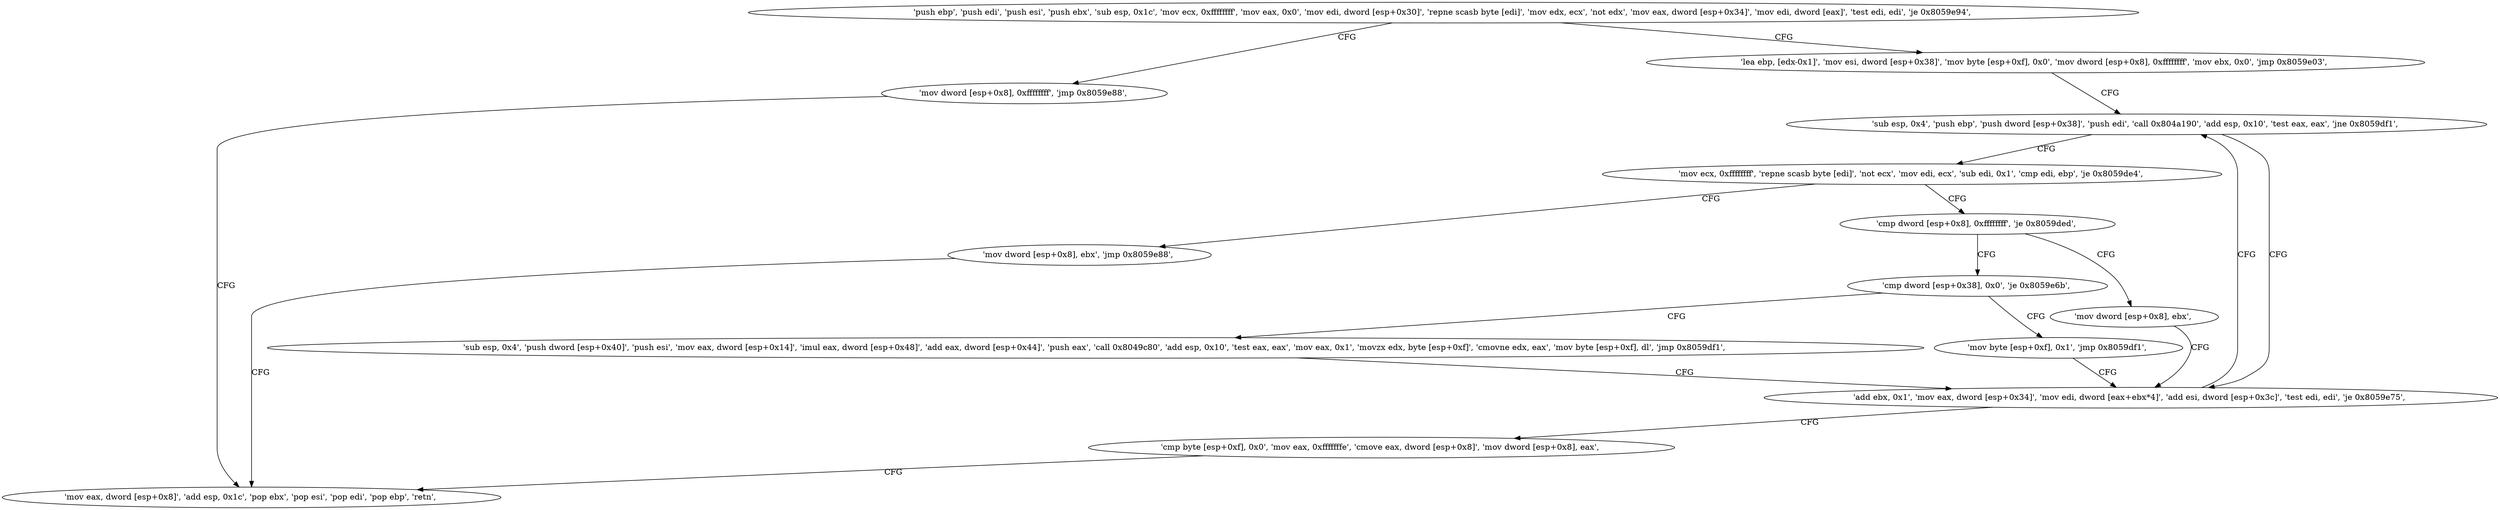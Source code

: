 digraph "func" {
"134585760" [label = "'push ebp', 'push edi', 'push esi', 'push ebx', 'sub esp, 0x1c', 'mov ecx, 0xffffffff', 'mov eax, 0x0', 'mov edi, dword [esp+0x30]', 'repne scasb byte [edi]', 'mov edx, ecx', 'not edx', 'mov eax, dword [esp+0x34]', 'mov edi, dword [eax]', 'test edi, edi', 'je 0x8059e94', " ]
"134586004" [label = "'mov dword [esp+0x8], 0xffffffff', 'jmp 0x8059e88', " ]
"134585801" [label = "'lea ebp, [edx-0x1]', 'mov esi, dword [esp+0x38]', 'mov byte [esp+0xf], 0x0', 'mov dword [esp+0x8], 0xffffffff', 'mov ebx, 0x0', 'jmp 0x8059e03', " ]
"134585992" [label = "'mov eax, dword [esp+0x8]', 'add esp, 0x1c', 'pop ebx', 'pop esi', 'pop edi', 'pop ebp', 'retn', " ]
"134585859" [label = "'sub esp, 0x4', 'push ebp', 'push dword [esp+0x38]', 'push edi', 'call 0x804a190', 'add esp, 0x10', 'test eax, eax', 'jne 0x8059df1', " ]
"134585841" [label = "'add ebx, 0x1', 'mov eax, dword [esp+0x34]', 'mov edi, dword [eax+ebx*4]', 'add esi, dword [esp+0x3c]', 'test edi, edi', 'je 0x8059e75', " ]
"134585880" [label = "'mov ecx, 0xffffffff', 'repne scasb byte [edi]', 'not ecx', 'mov edi, ecx', 'sub edi, 0x1', 'cmp edi, ebp', 'je 0x8059de4', " ]
"134585973" [label = "'cmp byte [esp+0xf], 0x0', 'mov eax, 0xfffffffe', 'cmove eax, dword [esp+0x8]', 'mov dword [esp+0x8], eax', " ]
"134585828" [label = "'mov dword [esp+0x8], ebx', 'jmp 0x8059e88', " ]
"134585898" [label = "'cmp dword [esp+0x8], 0xffffffff', 'je 0x8059ded', " ]
"134585837" [label = "'mov dword [esp+0x8], ebx', " ]
"134585905" [label = "'cmp dword [esp+0x38], 0x0', 'je 0x8059e6b', " ]
"134585963" [label = "'mov byte [esp+0xf], 0x1', 'jmp 0x8059df1', " ]
"134585912" [label = "'sub esp, 0x4', 'push dword [esp+0x40]', 'push esi', 'mov eax, dword [esp+0x14]', 'imul eax, dword [esp+0x48]', 'add eax, dword [esp+0x44]', 'push eax', 'call 0x8049c80', 'add esp, 0x10', 'test eax, eax', 'mov eax, 0x1', 'movzx edx, byte [esp+0xf]', 'cmovne edx, eax', 'mov byte [esp+0xf], dl', 'jmp 0x8059df1', " ]
"134585760" -> "134586004" [ label = "CFG" ]
"134585760" -> "134585801" [ label = "CFG" ]
"134586004" -> "134585992" [ label = "CFG" ]
"134585801" -> "134585859" [ label = "CFG" ]
"134585859" -> "134585841" [ label = "CFG" ]
"134585859" -> "134585880" [ label = "CFG" ]
"134585841" -> "134585973" [ label = "CFG" ]
"134585841" -> "134585859" [ label = "CFG" ]
"134585880" -> "134585828" [ label = "CFG" ]
"134585880" -> "134585898" [ label = "CFG" ]
"134585973" -> "134585992" [ label = "CFG" ]
"134585828" -> "134585992" [ label = "CFG" ]
"134585898" -> "134585837" [ label = "CFG" ]
"134585898" -> "134585905" [ label = "CFG" ]
"134585837" -> "134585841" [ label = "CFG" ]
"134585905" -> "134585963" [ label = "CFG" ]
"134585905" -> "134585912" [ label = "CFG" ]
"134585963" -> "134585841" [ label = "CFG" ]
"134585912" -> "134585841" [ label = "CFG" ]
}
